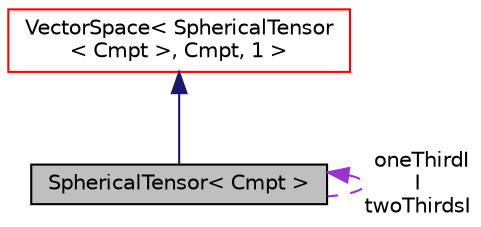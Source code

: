 digraph "SphericalTensor&lt; Cmpt &gt;"
{
  bgcolor="transparent";
  edge [fontname="Helvetica",fontsize="10",labelfontname="Helvetica",labelfontsize="10"];
  node [fontname="Helvetica",fontsize="10",shape=record];
  Node1 [label="SphericalTensor\< Cmpt \>",height=0.2,width=0.4,color="black", fillcolor="grey75", style="filled", fontcolor="black"];
  Node2 -> Node1 [dir="back",color="midnightblue",fontsize="10",style="solid",fontname="Helvetica"];
  Node2 [label="VectorSpace\< SphericalTensor\l\< Cmpt \>, Cmpt, 1 \>",height=0.2,width=0.4,color="red",URL="$a02807.html"];
  Node1 -> Node1 [dir="back",color="darkorchid3",fontsize="10",style="dashed",label=" oneThirdI\nI\ntwoThirdsI" ,fontname="Helvetica"];
}
